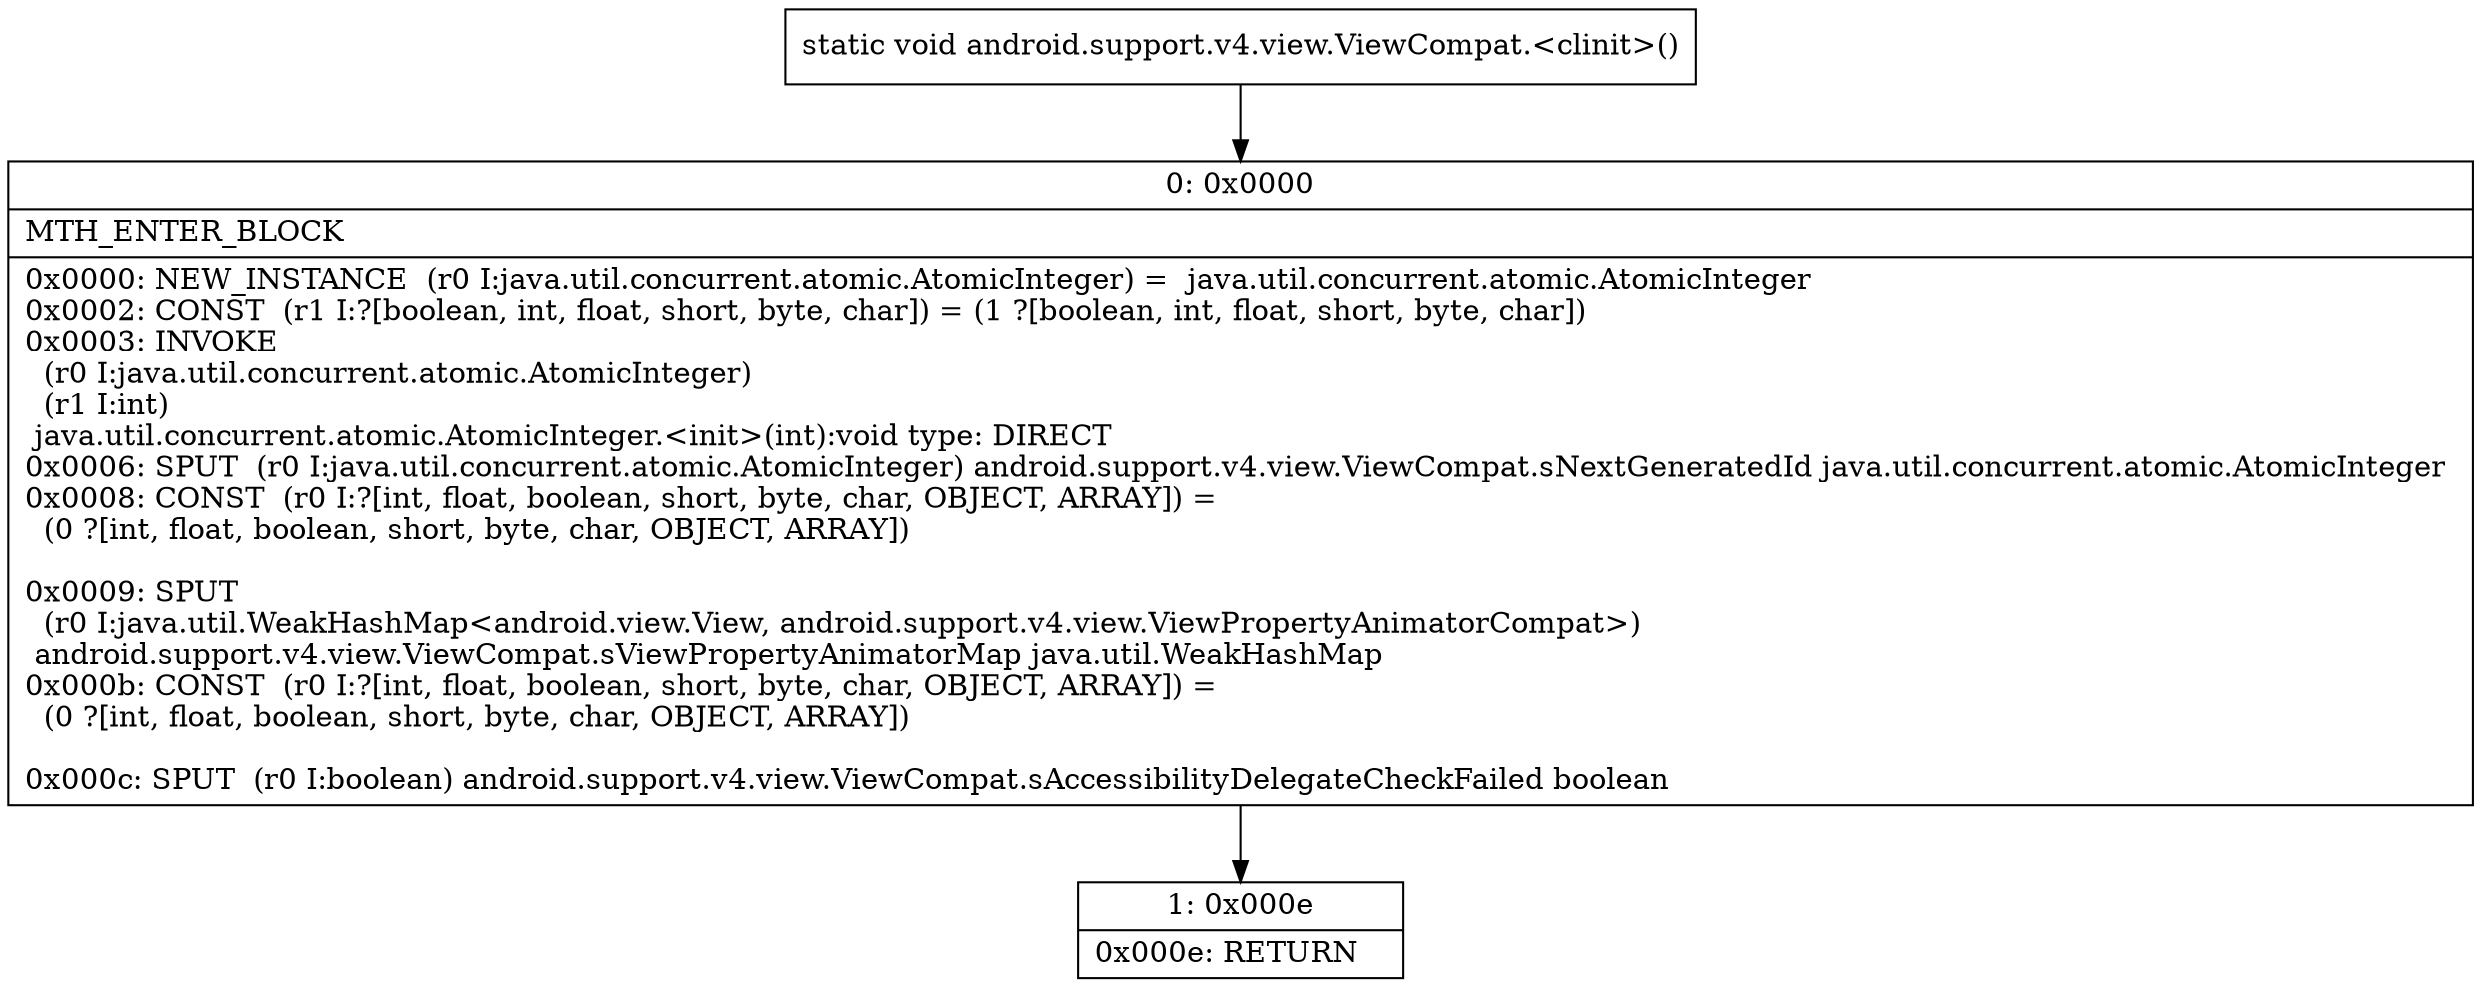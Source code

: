 digraph "CFG forandroid.support.v4.view.ViewCompat.\<clinit\>()V" {
Node_0 [shape=record,label="{0\:\ 0x0000|MTH_ENTER_BLOCK\l|0x0000: NEW_INSTANCE  (r0 I:java.util.concurrent.atomic.AtomicInteger) =  java.util.concurrent.atomic.AtomicInteger \l0x0002: CONST  (r1 I:?[boolean, int, float, short, byte, char]) = (1 ?[boolean, int, float, short, byte, char]) \l0x0003: INVOKE  \l  (r0 I:java.util.concurrent.atomic.AtomicInteger)\l  (r1 I:int)\l java.util.concurrent.atomic.AtomicInteger.\<init\>(int):void type: DIRECT \l0x0006: SPUT  (r0 I:java.util.concurrent.atomic.AtomicInteger) android.support.v4.view.ViewCompat.sNextGeneratedId java.util.concurrent.atomic.AtomicInteger \l0x0008: CONST  (r0 I:?[int, float, boolean, short, byte, char, OBJECT, ARRAY]) = \l  (0 ?[int, float, boolean, short, byte, char, OBJECT, ARRAY])\l \l0x0009: SPUT  \l  (r0 I:java.util.WeakHashMap\<android.view.View, android.support.v4.view.ViewPropertyAnimatorCompat\>)\l android.support.v4.view.ViewCompat.sViewPropertyAnimatorMap java.util.WeakHashMap \l0x000b: CONST  (r0 I:?[int, float, boolean, short, byte, char, OBJECT, ARRAY]) = \l  (0 ?[int, float, boolean, short, byte, char, OBJECT, ARRAY])\l \l0x000c: SPUT  (r0 I:boolean) android.support.v4.view.ViewCompat.sAccessibilityDelegateCheckFailed boolean \l}"];
Node_1 [shape=record,label="{1\:\ 0x000e|0x000e: RETURN   \l}"];
MethodNode[shape=record,label="{static void android.support.v4.view.ViewCompat.\<clinit\>() }"];
MethodNode -> Node_0;
Node_0 -> Node_1;
}

